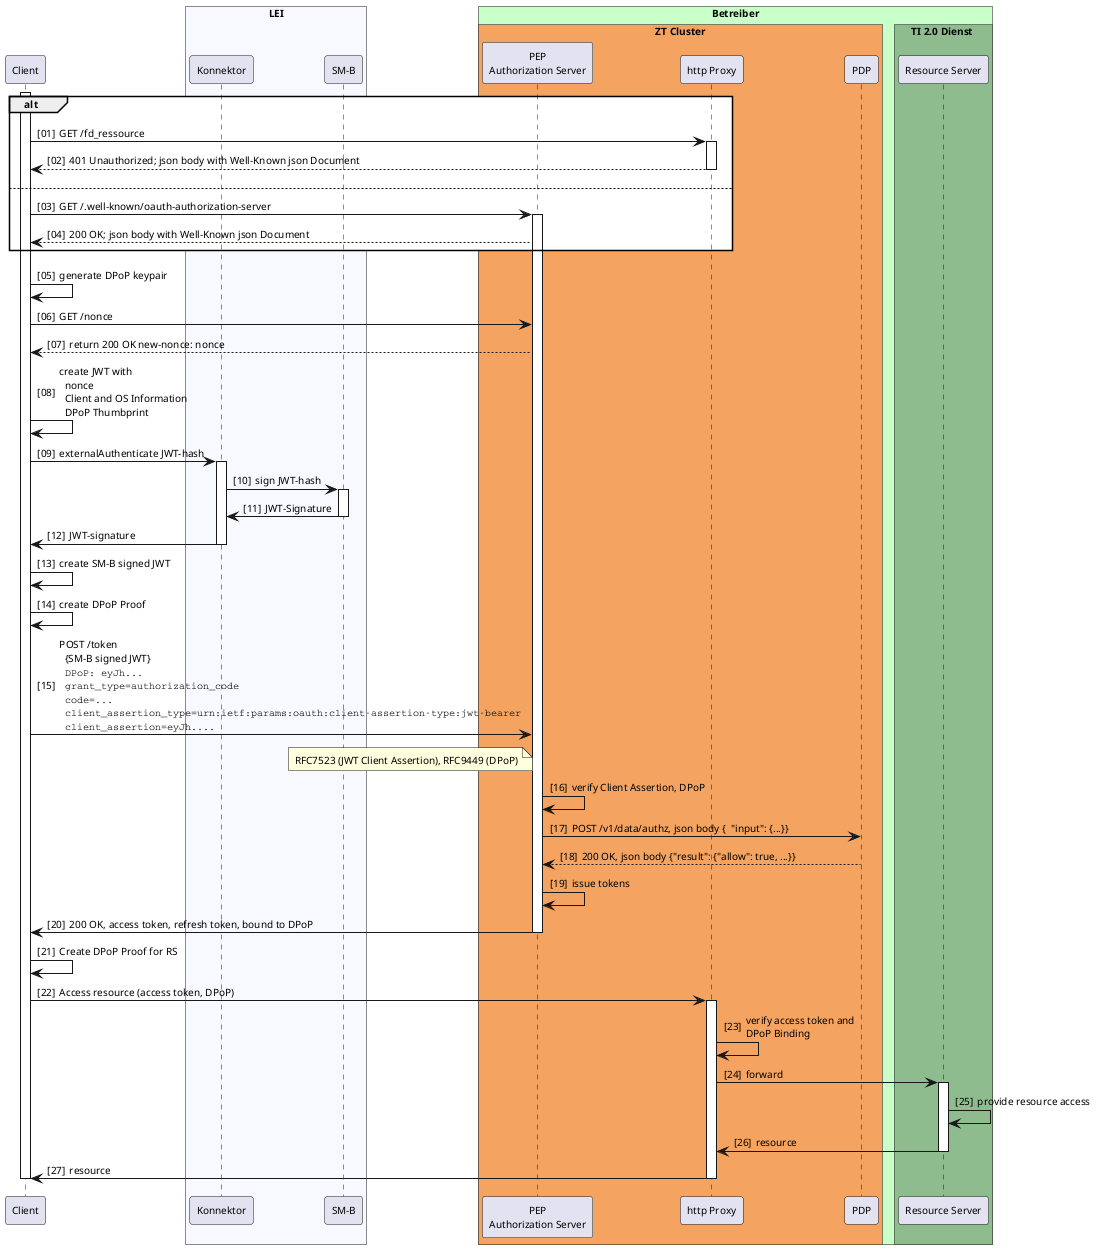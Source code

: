 @startuml "SM-B_Auth_with_DPoP"
autonumber "[00]"
skinparam defaultFontSize 10
skinparam defaultFontName Helvetica
skinparam DefaultMonospacedFontName Courier
skinparam lengthAdjust none

!pragma teoz true

participant Client
box "LEI" #GhostWhite
    participant Konnektor
    participant SMB as "SM-B"
end box

box "Betreiber" #TECHNOLOGY
    box "ZT Cluster" #SandyBrown
        participant AuthS as "PEP\nAuthorization Server" 
        participant HP as "http Proxy"
        participant PDP as "PDP"
    endbox
    box TI 2.0 Dienst #DarkSeaGreen
        participant RS as "Resource Server"
    endbox
end box

activate Client


alt #White
    Client -> HP: GET /fd_ressource
    activate HP
    HP --> Client: 401 Unauthorized; json body with Well-Known json Document
    deactivate HP
else 
    Client -> AuthS: GET /.well-known/oauth-authorization-server 
    activate AuthS
    AuthS --> Client: 200 OK; json body with Well-Known json Document
end

Client -> Client: generate DPoP keypair
Client -> AuthS: GET /nonce
AuthS --> Client: return 200 OK new-nonce: nonce
Client -> Client: create JWT with\n  nonce\n  Client and OS Information\n  DPoP Thumbprint
Client -> Konnektor: externalAuthenticate JWT-hash
activate Konnektor
Konnektor -> SMB: sign JWT-hash
activate SMB
SMB -> Konnektor: JWT-Signature
deactivate SMB
Konnektor -> Client: JWT-signature
deactivate Konnektor

Client -> Client: create SM-B signed JWT
Client -> Client: create DPoP Proof
Client -> AuthS: POST /token\n\
  {SM-B signed JWT}\n\
  ""DPoP: eyJh...""\n\
  ""grant_type=authorization_code""\n\
  ""code=...""\n\
  ""client_assertion_type=urn:ietf:params:oauth:client-assertion-type:jwt-bearer""\n\
  ""client_assertion=eyJh....""
note left of AuthS
  RFC7523 (JWT Client Assertion), RFC9449 (DPoP)
end note

AuthS -> AuthS: verify Client Assertion, DPoP
AuthS -> PDP: POST /v1/data/authz, json body {  "input": {...}} 
PDP --> AuthS: 200 OK, json body {"result": {"allow": true, ...}}
AuthS -> AuthS: issue tokens
AuthS -> Client: 200 OK, access token, refresh token, bound to DPoP
deactivate AuthS
Client -> Client: Create DPoP Proof for RS

Client -> HP: Access resource (access token, DPoP)
activate HP
HP -> HP: verify access token and\nDPoP Binding
HP -> RS: forward
activate RS
RS -> RS: provide resource access
RS -> HP: resource
deactivate RS
HP -> Client: resource
deactivate HP
deactivate RS
deactivate Client

@enduml